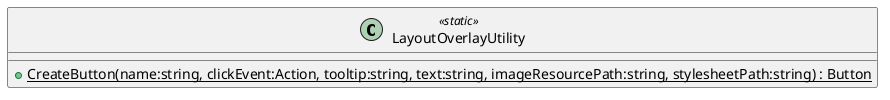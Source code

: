 @startuml
class LayoutOverlayUtility <<static>> {
    + {static} CreateButton(name:string, clickEvent:Action, tooltip:string, text:string, imageResourcePath:string, stylesheetPath:string) : Button
}
@enduml
